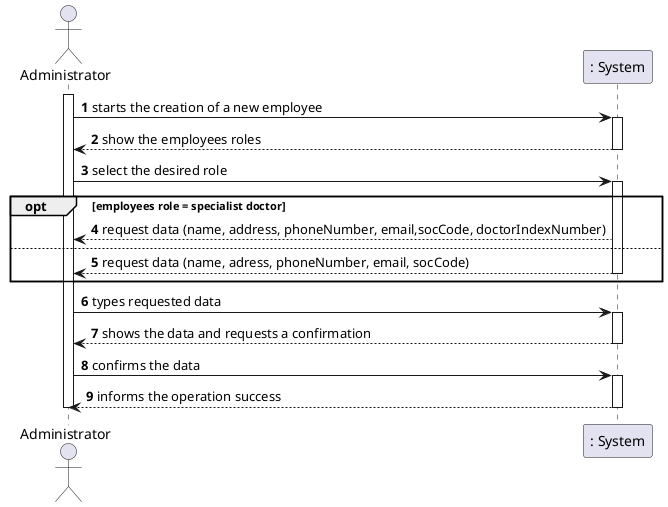 @startuml
'https://plantuml.com/sequence-diagram

actor Administrator as Adm
participant ": System" as sy

autonumber
activate Adm
Adm -> sy: starts the creation of a new employee
activate sy
sy --> Adm : show the employees roles
deactivate sy
Adm -> sy : select the desired role
activate sy
opt employees role = specialist doctor
sy --> Adm : request data (name, address, phoneNumber, email,socCode, doctorIndexNumber)
else
sy --> Adm : request data (name, adress, phoneNumber, email, socCode)
deactivate sy
end
Adm -> sy: types requested data
activate sy
sy --> Adm : shows the data and requests a confirmation
deactivate sy
Adm -> sy: confirms the data
activate sy
sy --> Adm : informs the operation success
deactivate sy
deactivate Adm


@enduml